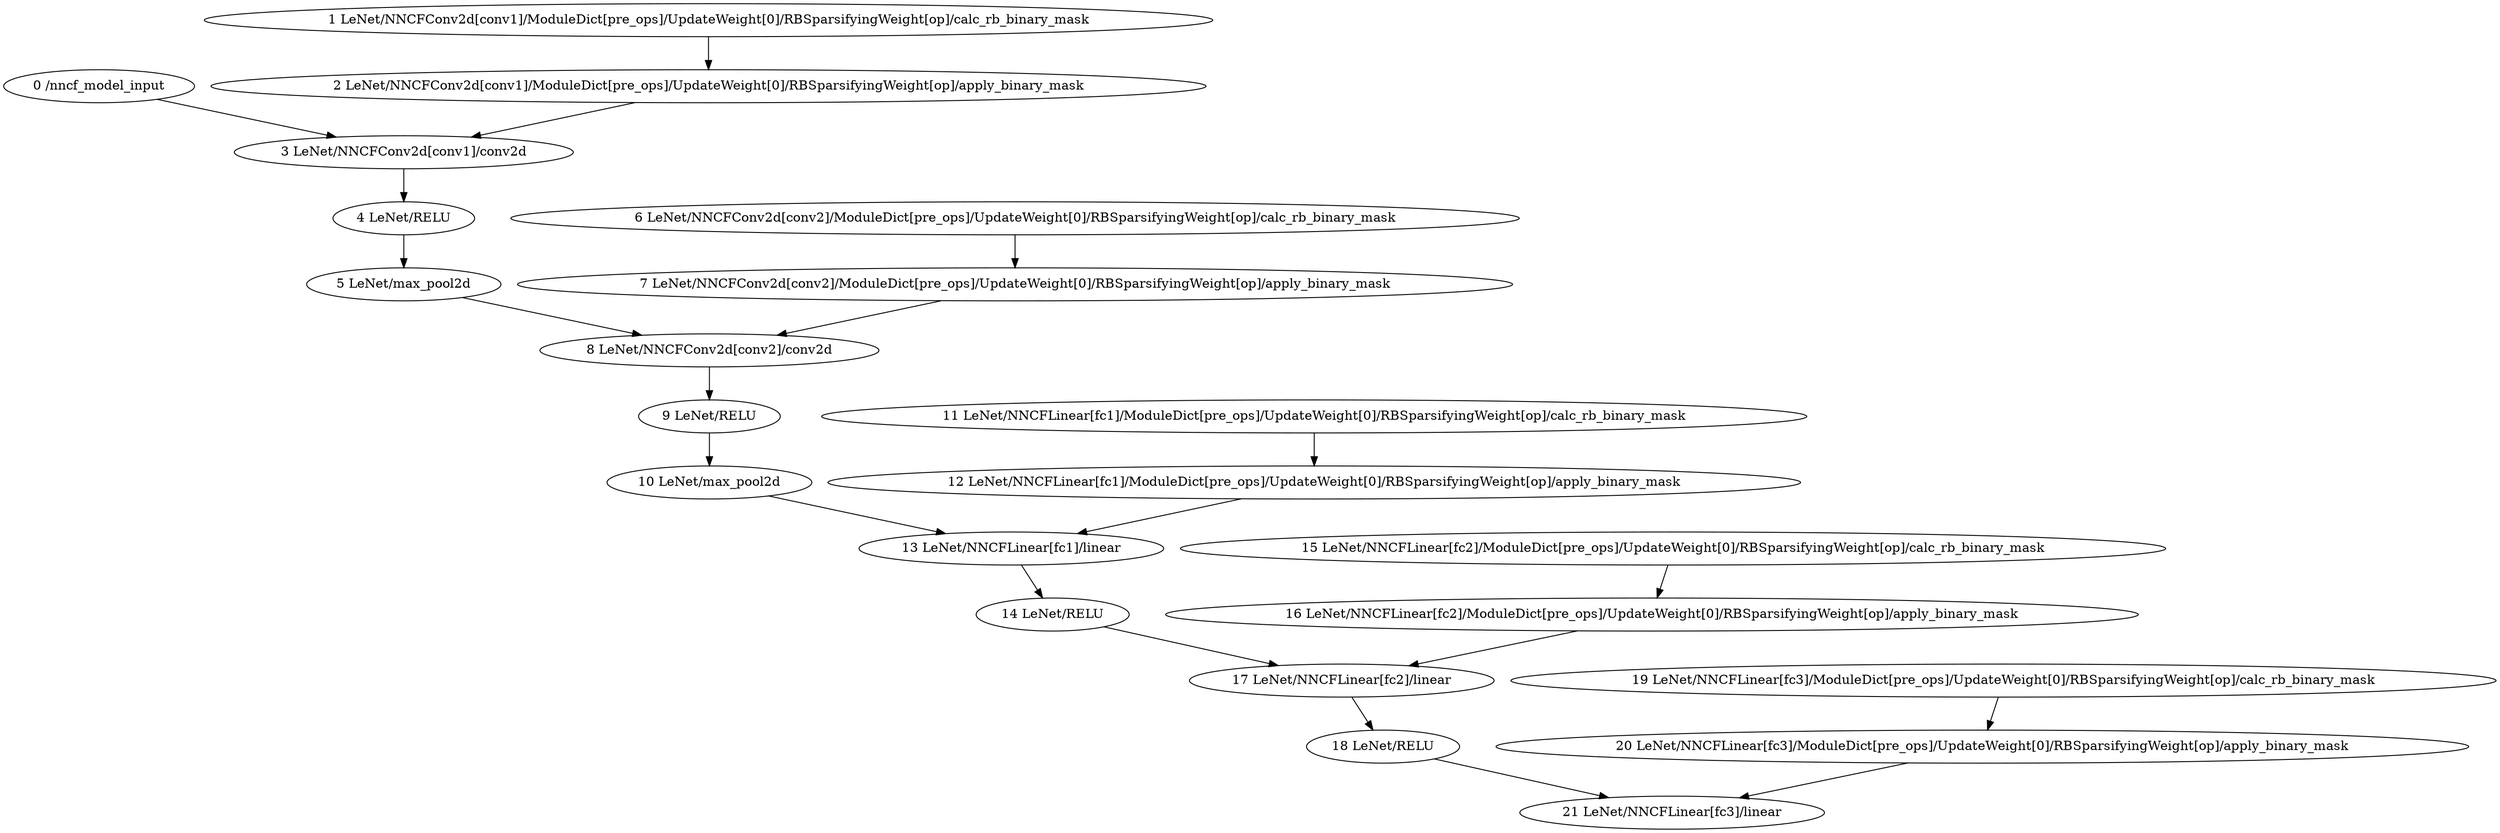 strict digraph  {
"0 /nncf_model_input" [id=0, scope="", type=nncf_model_input];
"1 LeNet/NNCFConv2d[conv1]/ModuleDict[pre_ops]/UpdateWeight[0]/RBSparsifyingWeight[op]/calc_rb_binary_mask" [id=1, scope="LeNet/NNCFConv2d[conv1]/ModuleDict[pre_ops]/UpdateWeight[0]/RBSparsifyingWeight[op]", type=calc_rb_binary_mask];
"2 LeNet/NNCFConv2d[conv1]/ModuleDict[pre_ops]/UpdateWeight[0]/RBSparsifyingWeight[op]/apply_binary_mask" [id=2, scope="LeNet/NNCFConv2d[conv1]/ModuleDict[pre_ops]/UpdateWeight[0]/RBSparsifyingWeight[op]", type=apply_binary_mask];
"3 LeNet/NNCFConv2d[conv1]/conv2d" [id=3, scope="LeNet/NNCFConv2d[conv1]", type=conv2d];
"4 LeNet/RELU" [id=4, scope=LeNet, type=RELU];
"5 LeNet/max_pool2d" [id=5, scope=LeNet, type=max_pool2d];
"6 LeNet/NNCFConv2d[conv2]/ModuleDict[pre_ops]/UpdateWeight[0]/RBSparsifyingWeight[op]/calc_rb_binary_mask" [id=6, scope="LeNet/NNCFConv2d[conv2]/ModuleDict[pre_ops]/UpdateWeight[0]/RBSparsifyingWeight[op]", type=calc_rb_binary_mask];
"7 LeNet/NNCFConv2d[conv2]/ModuleDict[pre_ops]/UpdateWeight[0]/RBSparsifyingWeight[op]/apply_binary_mask" [id=7, scope="LeNet/NNCFConv2d[conv2]/ModuleDict[pre_ops]/UpdateWeight[0]/RBSparsifyingWeight[op]", type=apply_binary_mask];
"8 LeNet/NNCFConv2d[conv2]/conv2d" [id=8, scope="LeNet/NNCFConv2d[conv2]", type=conv2d];
"9 LeNet/RELU" [id=9, scope=LeNet, type=RELU];
"10 LeNet/max_pool2d" [id=10, scope=LeNet, type=max_pool2d];
"11 LeNet/NNCFLinear[fc1]/ModuleDict[pre_ops]/UpdateWeight[0]/RBSparsifyingWeight[op]/calc_rb_binary_mask" [id=11, scope="LeNet/NNCFLinear[fc1]/ModuleDict[pre_ops]/UpdateWeight[0]/RBSparsifyingWeight[op]", type=calc_rb_binary_mask];
"12 LeNet/NNCFLinear[fc1]/ModuleDict[pre_ops]/UpdateWeight[0]/RBSparsifyingWeight[op]/apply_binary_mask" [id=12, scope="LeNet/NNCFLinear[fc1]/ModuleDict[pre_ops]/UpdateWeight[0]/RBSparsifyingWeight[op]", type=apply_binary_mask];
"13 LeNet/NNCFLinear[fc1]/linear" [id=13, scope="LeNet/NNCFLinear[fc1]", type=linear];
"14 LeNet/RELU" [id=14, scope=LeNet, type=RELU];
"15 LeNet/NNCFLinear[fc2]/ModuleDict[pre_ops]/UpdateWeight[0]/RBSparsifyingWeight[op]/calc_rb_binary_mask" [id=15, scope="LeNet/NNCFLinear[fc2]/ModuleDict[pre_ops]/UpdateWeight[0]/RBSparsifyingWeight[op]", type=calc_rb_binary_mask];
"16 LeNet/NNCFLinear[fc2]/ModuleDict[pre_ops]/UpdateWeight[0]/RBSparsifyingWeight[op]/apply_binary_mask" [id=16, scope="LeNet/NNCFLinear[fc2]/ModuleDict[pre_ops]/UpdateWeight[0]/RBSparsifyingWeight[op]", type=apply_binary_mask];
"17 LeNet/NNCFLinear[fc2]/linear" [id=17, scope="LeNet/NNCFLinear[fc2]", type=linear];
"18 LeNet/RELU" [id=18, scope=LeNet, type=RELU];
"19 LeNet/NNCFLinear[fc3]/ModuleDict[pre_ops]/UpdateWeight[0]/RBSparsifyingWeight[op]/calc_rb_binary_mask" [id=19, scope="LeNet/NNCFLinear[fc3]/ModuleDict[pre_ops]/UpdateWeight[0]/RBSparsifyingWeight[op]", type=calc_rb_binary_mask];
"20 LeNet/NNCFLinear[fc3]/ModuleDict[pre_ops]/UpdateWeight[0]/RBSparsifyingWeight[op]/apply_binary_mask" [id=20, scope="LeNet/NNCFLinear[fc3]/ModuleDict[pre_ops]/UpdateWeight[0]/RBSparsifyingWeight[op]", type=apply_binary_mask];
"21 LeNet/NNCFLinear[fc3]/linear" [id=21, scope="LeNet/NNCFLinear[fc3]", type=linear];
"0 /nncf_model_input" -> "3 LeNet/NNCFConv2d[conv1]/conv2d";
"1 LeNet/NNCFConv2d[conv1]/ModuleDict[pre_ops]/UpdateWeight[0]/RBSparsifyingWeight[op]/calc_rb_binary_mask" -> "2 LeNet/NNCFConv2d[conv1]/ModuleDict[pre_ops]/UpdateWeight[0]/RBSparsifyingWeight[op]/apply_binary_mask";
"2 LeNet/NNCFConv2d[conv1]/ModuleDict[pre_ops]/UpdateWeight[0]/RBSparsifyingWeight[op]/apply_binary_mask" -> "3 LeNet/NNCFConv2d[conv1]/conv2d";
"3 LeNet/NNCFConv2d[conv1]/conv2d" -> "4 LeNet/RELU";
"4 LeNet/RELU" -> "5 LeNet/max_pool2d";
"5 LeNet/max_pool2d" -> "8 LeNet/NNCFConv2d[conv2]/conv2d";
"6 LeNet/NNCFConv2d[conv2]/ModuleDict[pre_ops]/UpdateWeight[0]/RBSparsifyingWeight[op]/calc_rb_binary_mask" -> "7 LeNet/NNCFConv2d[conv2]/ModuleDict[pre_ops]/UpdateWeight[0]/RBSparsifyingWeight[op]/apply_binary_mask";
"7 LeNet/NNCFConv2d[conv2]/ModuleDict[pre_ops]/UpdateWeight[0]/RBSparsifyingWeight[op]/apply_binary_mask" -> "8 LeNet/NNCFConv2d[conv2]/conv2d";
"8 LeNet/NNCFConv2d[conv2]/conv2d" -> "9 LeNet/RELU";
"9 LeNet/RELU" -> "10 LeNet/max_pool2d";
"10 LeNet/max_pool2d" -> "13 LeNet/NNCFLinear[fc1]/linear";
"11 LeNet/NNCFLinear[fc1]/ModuleDict[pre_ops]/UpdateWeight[0]/RBSparsifyingWeight[op]/calc_rb_binary_mask" -> "12 LeNet/NNCFLinear[fc1]/ModuleDict[pre_ops]/UpdateWeight[0]/RBSparsifyingWeight[op]/apply_binary_mask";
"12 LeNet/NNCFLinear[fc1]/ModuleDict[pre_ops]/UpdateWeight[0]/RBSparsifyingWeight[op]/apply_binary_mask" -> "13 LeNet/NNCFLinear[fc1]/linear";
"13 LeNet/NNCFLinear[fc1]/linear" -> "14 LeNet/RELU";
"14 LeNet/RELU" -> "17 LeNet/NNCFLinear[fc2]/linear";
"15 LeNet/NNCFLinear[fc2]/ModuleDict[pre_ops]/UpdateWeight[0]/RBSparsifyingWeight[op]/calc_rb_binary_mask" -> "16 LeNet/NNCFLinear[fc2]/ModuleDict[pre_ops]/UpdateWeight[0]/RBSparsifyingWeight[op]/apply_binary_mask";
"16 LeNet/NNCFLinear[fc2]/ModuleDict[pre_ops]/UpdateWeight[0]/RBSparsifyingWeight[op]/apply_binary_mask" -> "17 LeNet/NNCFLinear[fc2]/linear";
"17 LeNet/NNCFLinear[fc2]/linear" -> "18 LeNet/RELU";
"18 LeNet/RELU" -> "21 LeNet/NNCFLinear[fc3]/linear";
"19 LeNet/NNCFLinear[fc3]/ModuleDict[pre_ops]/UpdateWeight[0]/RBSparsifyingWeight[op]/calc_rb_binary_mask" -> "20 LeNet/NNCFLinear[fc3]/ModuleDict[pre_ops]/UpdateWeight[0]/RBSparsifyingWeight[op]/apply_binary_mask";
"20 LeNet/NNCFLinear[fc3]/ModuleDict[pre_ops]/UpdateWeight[0]/RBSparsifyingWeight[op]/apply_binary_mask" -> "21 LeNet/NNCFLinear[fc3]/linear";
}
